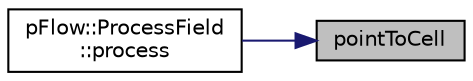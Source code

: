 digraph "pointToCell"
{
 // LATEX_PDF_SIZE
  edge [fontname="Helvetica",fontsize="10",labelfontname="Helvetica",labelfontsize="10"];
  node [fontname="Helvetica",fontsize="10",shape=record];
  rankdir="RL";
  Node1 [label="pointToCell",height=0.2,width=0.4,color="black", fillcolor="grey75", style="filled", fontcolor="black",tooltip=" "];
  Node1 -> Node2 [dir="back",color="midnightblue",fontsize="10",style="solid",fontname="Helvetica"];
  Node2 [label="pFlow::ProcessField\l::process",height=0.2,width=0.4,color="black", fillcolor="white", style="filled",URL="$classpFlow_1_1ProcessField.html#a76fef293a73e2b41dd4e462dc62470cf",tooltip=" "];
}
